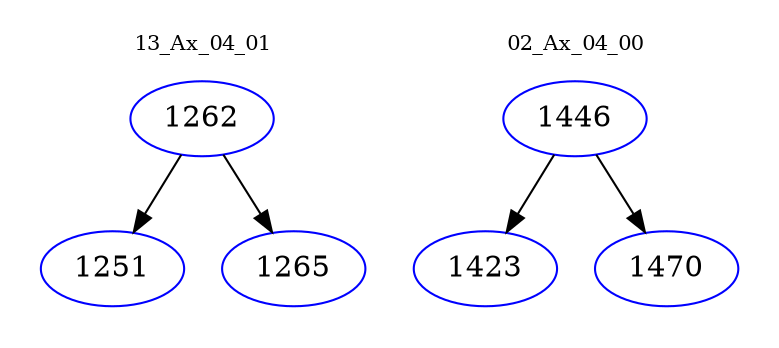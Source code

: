 digraph{
subgraph cluster_0 {
color = white
label = "13_Ax_04_01";
fontsize=10;
T0_1262 [label="1262", color="blue"]
T0_1262 -> T0_1251 [color="black"]
T0_1251 [label="1251", color="blue"]
T0_1262 -> T0_1265 [color="black"]
T0_1265 [label="1265", color="blue"]
}
subgraph cluster_1 {
color = white
label = "02_Ax_04_00";
fontsize=10;
T1_1446 [label="1446", color="blue"]
T1_1446 -> T1_1423 [color="black"]
T1_1423 [label="1423", color="blue"]
T1_1446 -> T1_1470 [color="black"]
T1_1470 [label="1470", color="blue"]
}
}
